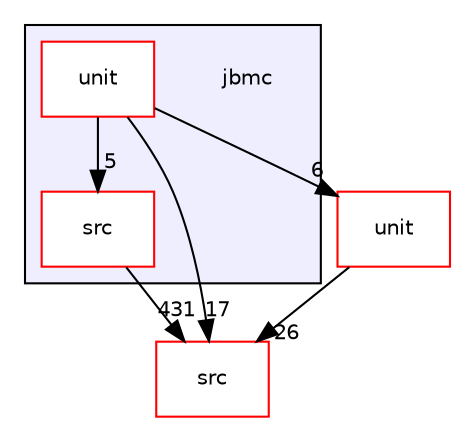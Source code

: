 digraph "/home/runner/work/cbmc-documentation/cbmc-documentation/jbmc" {
  bgcolor=transparent;
  compound=true
  node [ fontsize="10", fontname="Helvetica"];
  edge [ labelfontsize="10", labelfontname="Helvetica"];
  subgraph clusterdir_a263634046f766d6a2cc27bb1bac298e {
    graph [ bgcolor="#eeeeff", pencolor="black", label="" URL="dir_a263634046f766d6a2cc27bb1bac298e.html"];
    dir_a263634046f766d6a2cc27bb1bac298e [shape=plaintext label="jbmc"];
    dir_7d9c2272cea08e738f9482db6f677351 [shape=box label="src" color="red" fillcolor="white" style="filled" URL="dir_7d9c2272cea08e738f9482db6f677351.html"];
    dir_27b44ebddc4339774833567a491d16f4 [shape=box label="unit" color="red" fillcolor="white" style="filled" URL="dir_27b44ebddc4339774833567a491d16f4.html"];
  }
  dir_68267d1309a1af8e8297ef4c3efbcdba [shape=box label="src" color="red" URL="dir_68267d1309a1af8e8297ef4c3efbcdba.html"];
  dir_cc0b5cae3b7a81a4c0ef074802e575f9 [shape=box label="unit" color="red" URL="dir_cc0b5cae3b7a81a4c0ef074802e575f9.html"];
  dir_27b44ebddc4339774833567a491d16f4->dir_68267d1309a1af8e8297ef4c3efbcdba [headlabel="17", labeldistance=1.5 headhref="dir_000012_000014.html"];
  dir_27b44ebddc4339774833567a491d16f4->dir_cc0b5cae3b7a81a4c0ef074802e575f9 [headlabel="6", labeldistance=1.5 headhref="dir_000012_000060.html"];
  dir_27b44ebddc4339774833567a491d16f4->dir_7d9c2272cea08e738f9482db6f677351 [headlabel="5", labeldistance=1.5 headhref="dir_000012_000006.html"];
  dir_cc0b5cae3b7a81a4c0ef074802e575f9->dir_68267d1309a1af8e8297ef4c3efbcdba [headlabel="26", labeldistance=1.5 headhref="dir_000060_000014.html"];
  dir_7d9c2272cea08e738f9482db6f677351->dir_68267d1309a1af8e8297ef4c3efbcdba [headlabel="431", labeldistance=1.5 headhref="dir_000006_000014.html"];
}
